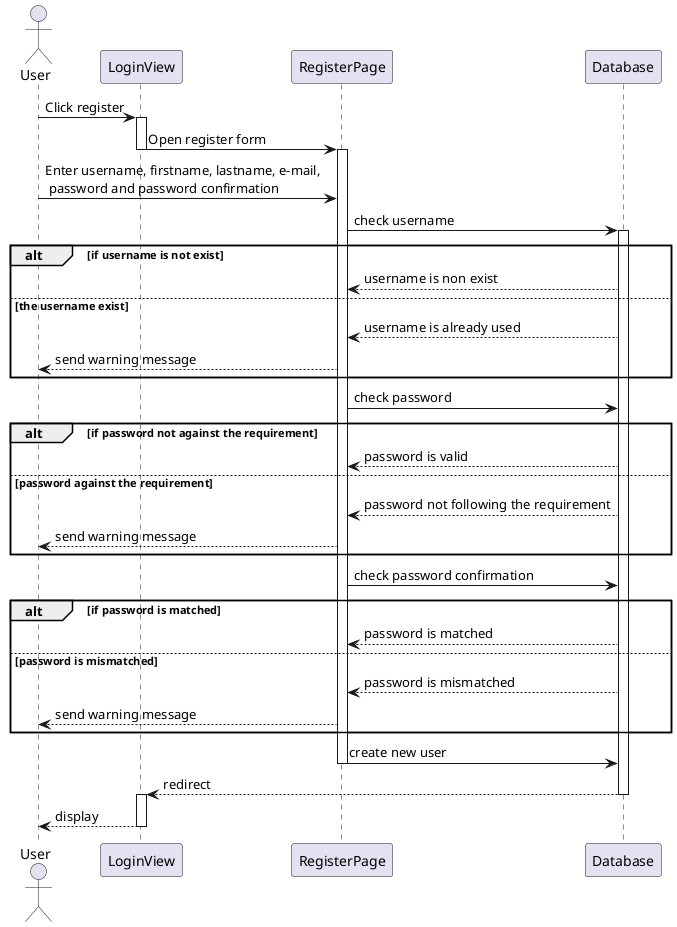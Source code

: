 @startuml
Actor User
User -> LoginView : Click register
activate LoginView
LoginView -> RegisterPage : Open register form
deactivate LoginView
activate RegisterPage
User -> RegisterPage : Enter username, firstname, lastname, e-mail,\n password and password confirmation
RegisterPage -> Database : check username
activate Database
alt if username is not exist
Database --> RegisterPage : username is non exist
else the username exist
Database --> RegisterPage : username is already used
RegisterPage --> User : send warning message
end
RegisterPage -> Database : check password
alt if password not against the requirement
Database --> RegisterPage : password is valid
else password against the requirement
Database --> RegisterPage : password not following the requirement
RegisterPage --> User : send warning message
end
RegisterPage -> Database : check password confirmation
alt if password is matched
Database --> RegisterPage : password is matched
else password is mismatched
Database --> RegisterPage : password is mismatched
RegisterPage --> User : send warning message
end
RegisterPage -> Database : create new user
deactivate RegisterPage
Database --> LoginView : redirect
deactivate Database
activate LoginView
LoginView --> User : display
deactivate LoginView
@enduml
